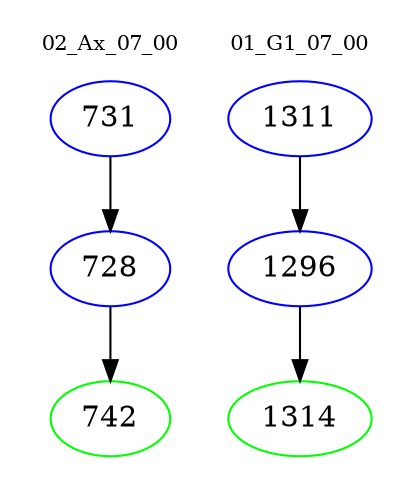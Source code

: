 digraph{
subgraph cluster_0 {
color = white
label = "02_Ax_07_00";
fontsize=10;
T0_731 [label="731", color="blue"]
T0_731 -> T0_728 [color="black"]
T0_728 [label="728", color="blue"]
T0_728 -> T0_742 [color="black"]
T0_742 [label="742", color="green"]
}
subgraph cluster_1 {
color = white
label = "01_G1_07_00";
fontsize=10;
T1_1311 [label="1311", color="blue"]
T1_1311 -> T1_1296 [color="black"]
T1_1296 [label="1296", color="blue"]
T1_1296 -> T1_1314 [color="black"]
T1_1314 [label="1314", color="green"]
}
}
